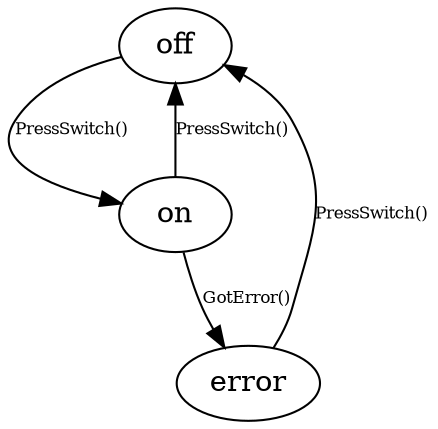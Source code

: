 digraph lamp {
    off -> on    [label="PressSwitch()", fontsize=8]
    on -> off    [label="PressSwitch()", fontsize=8]
    on -> error  [label="GotError()", fontsize=8]
    error -> off [label="PressSwitch()", fontsize=8]
}
